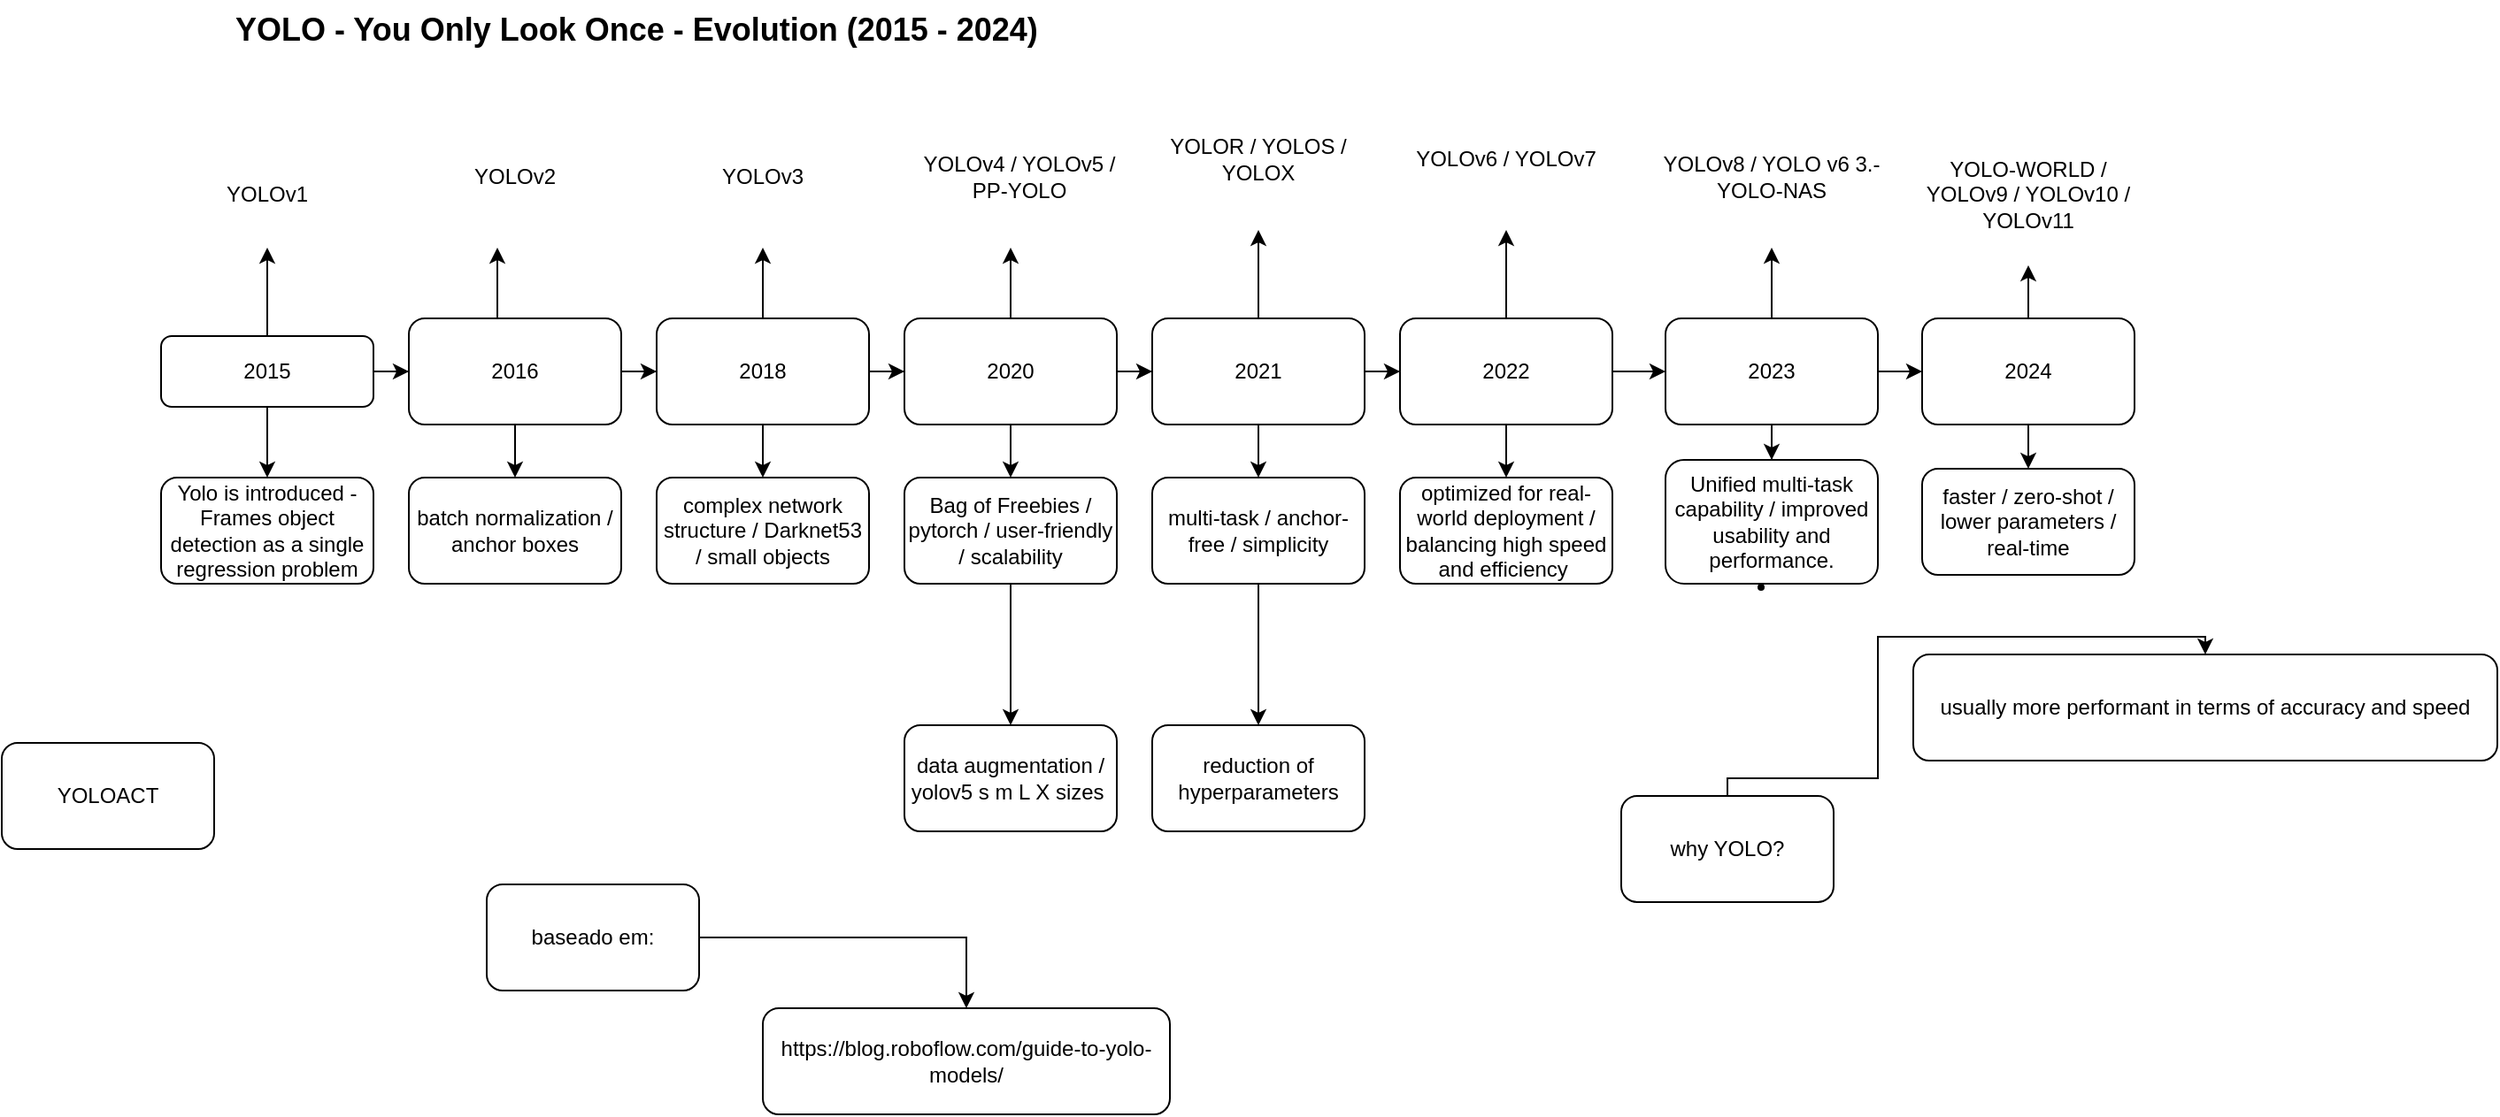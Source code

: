 <mxfile version="26.0.11">
  <diagram id="C5RBs43oDa-KdzZeNtuy" name="Page-1">
    <mxGraphModel dx="1167" dy="580" grid="1" gridSize="10" guides="1" tooltips="1" connect="1" arrows="1" fold="1" page="1" pageScale="1" pageWidth="827" pageHeight="1169" math="0" shadow="0">
      <root>
        <mxCell id="WIyWlLk6GJQsqaUBKTNV-0" />
        <mxCell id="WIyWlLk6GJQsqaUBKTNV-1" parent="WIyWlLk6GJQsqaUBKTNV-0" />
        <mxCell id="yB20yfuOQQZ5xXvPcAFa-4" value="" style="edgeStyle=orthogonalEdgeStyle;rounded=0;orthogonalLoop=1;jettySize=auto;html=1;" parent="WIyWlLk6GJQsqaUBKTNV-1" source="WIyWlLk6GJQsqaUBKTNV-3" target="yB20yfuOQQZ5xXvPcAFa-3" edge="1">
          <mxGeometry relative="1" as="geometry" />
        </mxCell>
        <mxCell id="eEbgqtng7Bv9wvGYlgRx-22" value="" style="edgeStyle=orthogonalEdgeStyle;rounded=0;orthogonalLoop=1;jettySize=auto;html=1;" edge="1" parent="WIyWlLk6GJQsqaUBKTNV-1" source="WIyWlLk6GJQsqaUBKTNV-3" target="yB20yfuOQQZ5xXvPcAFa-5">
          <mxGeometry relative="1" as="geometry" />
        </mxCell>
        <mxCell id="eEbgqtng7Bv9wvGYlgRx-32" value="" style="edgeStyle=orthogonalEdgeStyle;rounded=0;orthogonalLoop=1;jettySize=auto;html=1;" edge="1" parent="WIyWlLk6GJQsqaUBKTNV-1" source="WIyWlLk6GJQsqaUBKTNV-3" target="eEbgqtng7Bv9wvGYlgRx-31">
          <mxGeometry relative="1" as="geometry" />
        </mxCell>
        <mxCell id="WIyWlLk6GJQsqaUBKTNV-3" value="2015" style="rounded=1;whiteSpace=wrap;html=1;fontSize=12;glass=0;strokeWidth=1;shadow=0;" parent="WIyWlLk6GJQsqaUBKTNV-1" vertex="1">
          <mxGeometry x="170" y="220" width="120" height="40" as="geometry" />
        </mxCell>
        <mxCell id="yB20yfuOQQZ5xXvPcAFa-0" value="&lt;b&gt;&lt;font style=&quot;font-size: 18px;&quot;&gt;YOLO - You Only Look Once - Evolution (2015 - 2024)&lt;/font&gt;&lt;/b&gt;" style="text;html=1;whiteSpace=wrap;overflow=hidden;rounded=0;" parent="WIyWlLk6GJQsqaUBKTNV-1" vertex="1">
          <mxGeometry x="210" y="30" width="490" height="40" as="geometry" />
        </mxCell>
        <mxCell id="yB20yfuOQQZ5xXvPcAFa-1" value="YOLOACT" style="rounded=1;whiteSpace=wrap;html=1;" parent="WIyWlLk6GJQsqaUBKTNV-1" vertex="1">
          <mxGeometry x="80" y="450" width="120" height="60" as="geometry" />
        </mxCell>
        <mxCell id="eEbgqtng7Bv9wvGYlgRx-30" value="" style="edgeStyle=orthogonalEdgeStyle;rounded=0;orthogonalLoop=1;jettySize=auto;html=1;" edge="1" parent="WIyWlLk6GJQsqaUBKTNV-1" source="yB20yfuOQQZ5xXvPcAFa-2" target="eEbgqtng7Bv9wvGYlgRx-29">
          <mxGeometry relative="1" as="geometry" />
        </mxCell>
        <mxCell id="yB20yfuOQQZ5xXvPcAFa-2" value="baseado em:" style="rounded=1;whiteSpace=wrap;html=1;" parent="WIyWlLk6GJQsqaUBKTNV-1" vertex="1">
          <mxGeometry x="354" y="530" width="120" height="60" as="geometry" />
        </mxCell>
        <mxCell id="yB20yfuOQQZ5xXvPcAFa-3" value="YOLOv1" style="whiteSpace=wrap;html=1;rounded=1;glass=0;strokeWidth=1;shadow=0;fillColor=default;strokeColor=none;" parent="WIyWlLk6GJQsqaUBKTNV-1" vertex="1">
          <mxGeometry x="170" y="110" width="120" height="60" as="geometry" />
        </mxCell>
        <mxCell id="yB20yfuOQQZ5xXvPcAFa-8" value="" style="edgeStyle=orthogonalEdgeStyle;rounded=0;orthogonalLoop=1;jettySize=auto;html=1;" parent="WIyWlLk6GJQsqaUBKTNV-1" source="yB20yfuOQQZ5xXvPcAFa-5" target="yB20yfuOQQZ5xXvPcAFa-7" edge="1">
          <mxGeometry relative="1" as="geometry">
            <Array as="points">
              <mxPoint x="360" y="180" />
              <mxPoint x="360" y="180" />
            </Array>
          </mxGeometry>
        </mxCell>
        <mxCell id="eEbgqtng7Bv9wvGYlgRx-23" value="" style="edgeStyle=orthogonalEdgeStyle;rounded=0;orthogonalLoop=1;jettySize=auto;html=1;" edge="1" parent="WIyWlLk6GJQsqaUBKTNV-1" source="yB20yfuOQQZ5xXvPcAFa-5" target="yB20yfuOQQZ5xXvPcAFa-9">
          <mxGeometry relative="1" as="geometry" />
        </mxCell>
        <mxCell id="eEbgqtng7Bv9wvGYlgRx-34" value="" style="edgeStyle=orthogonalEdgeStyle;rounded=0;orthogonalLoop=1;jettySize=auto;html=1;" edge="1" parent="WIyWlLk6GJQsqaUBKTNV-1" source="yB20yfuOQQZ5xXvPcAFa-5" target="eEbgqtng7Bv9wvGYlgRx-33">
          <mxGeometry relative="1" as="geometry" />
        </mxCell>
        <mxCell id="yB20yfuOQQZ5xXvPcAFa-5" value="2016" style="whiteSpace=wrap;html=1;rounded=1;glass=0;strokeWidth=1;shadow=0;" parent="WIyWlLk6GJQsqaUBKTNV-1" vertex="1">
          <mxGeometry x="310" y="210" width="120" height="60" as="geometry" />
        </mxCell>
        <mxCell id="yB20yfuOQQZ5xXvPcAFa-7" value="YOLOv2" style="whiteSpace=wrap;html=1;rounded=1;glass=0;strokeWidth=1;shadow=0;strokeColor=none;" parent="WIyWlLk6GJQsqaUBKTNV-1" vertex="1">
          <mxGeometry x="310" y="90" width="120" height="80" as="geometry" />
        </mxCell>
        <mxCell id="yB20yfuOQQZ5xXvPcAFa-12" value="" style="edgeStyle=orthogonalEdgeStyle;rounded=0;orthogonalLoop=1;jettySize=auto;html=1;" parent="WIyWlLk6GJQsqaUBKTNV-1" source="yB20yfuOQQZ5xXvPcAFa-9" target="yB20yfuOQQZ5xXvPcAFa-11" edge="1">
          <mxGeometry relative="1" as="geometry">
            <Array as="points">
              <mxPoint x="540" y="110" />
            </Array>
          </mxGeometry>
        </mxCell>
        <mxCell id="eEbgqtng7Bv9wvGYlgRx-24" value="" style="edgeStyle=orthogonalEdgeStyle;rounded=0;orthogonalLoop=1;jettySize=auto;html=1;" edge="1" parent="WIyWlLk6GJQsqaUBKTNV-1" source="yB20yfuOQQZ5xXvPcAFa-9" target="eEbgqtng7Bv9wvGYlgRx-2">
          <mxGeometry relative="1" as="geometry" />
        </mxCell>
        <mxCell id="eEbgqtng7Bv9wvGYlgRx-36" value="" style="edgeStyle=orthogonalEdgeStyle;rounded=0;orthogonalLoop=1;jettySize=auto;html=1;" edge="1" parent="WIyWlLk6GJQsqaUBKTNV-1" source="yB20yfuOQQZ5xXvPcAFa-9" target="eEbgqtng7Bv9wvGYlgRx-35">
          <mxGeometry relative="1" as="geometry" />
        </mxCell>
        <mxCell id="yB20yfuOQQZ5xXvPcAFa-9" value="2018" style="whiteSpace=wrap;html=1;rounded=1;glass=0;strokeWidth=1;shadow=0;" parent="WIyWlLk6GJQsqaUBKTNV-1" vertex="1">
          <mxGeometry x="450" y="210" width="120" height="60" as="geometry" />
        </mxCell>
        <mxCell id="yB20yfuOQQZ5xXvPcAFa-11" value="YOLOv3" style="whiteSpace=wrap;html=1;rounded=1;glass=0;strokeWidth=1;shadow=0;strokeColor=none;" parent="WIyWlLk6GJQsqaUBKTNV-1" vertex="1">
          <mxGeometry x="445" y="90" width="130" height="80" as="geometry" />
        </mxCell>
        <mxCell id="eEbgqtng7Bv9wvGYlgRx-1" value="" style="edgeStyle=orthogonalEdgeStyle;rounded=0;orthogonalLoop=1;jettySize=auto;html=1;" edge="1" parent="WIyWlLk6GJQsqaUBKTNV-1" source="eEbgqtng7Bv9wvGYlgRx-2" target="eEbgqtng7Bv9wvGYlgRx-3">
          <mxGeometry relative="1" as="geometry">
            <Array as="points">
              <mxPoint x="680" y="110" />
            </Array>
          </mxGeometry>
        </mxCell>
        <mxCell id="eEbgqtng7Bv9wvGYlgRx-25" value="" style="edgeStyle=orthogonalEdgeStyle;rounded=0;orthogonalLoop=1;jettySize=auto;html=1;" edge="1" parent="WIyWlLk6GJQsqaUBKTNV-1" source="eEbgqtng7Bv9wvGYlgRx-2" target="eEbgqtng7Bv9wvGYlgRx-6">
          <mxGeometry relative="1" as="geometry" />
        </mxCell>
        <mxCell id="eEbgqtng7Bv9wvGYlgRx-41" value="" style="edgeStyle=orthogonalEdgeStyle;rounded=0;orthogonalLoop=1;jettySize=auto;html=1;" edge="1" parent="WIyWlLk6GJQsqaUBKTNV-1" source="eEbgqtng7Bv9wvGYlgRx-2" target="eEbgqtng7Bv9wvGYlgRx-40">
          <mxGeometry relative="1" as="geometry" />
        </mxCell>
        <mxCell id="eEbgqtng7Bv9wvGYlgRx-2" value="2020" style="whiteSpace=wrap;html=1;rounded=1;glass=0;strokeWidth=1;shadow=0;" vertex="1" parent="WIyWlLk6GJQsqaUBKTNV-1">
          <mxGeometry x="590" y="210" width="120" height="60" as="geometry" />
        </mxCell>
        <mxCell id="eEbgqtng7Bv9wvGYlgRx-3" value="YOLOv4 / YOLOv5 / PP-YOLO" style="whiteSpace=wrap;html=1;rounded=1;glass=0;strokeWidth=1;shadow=0;strokeColor=none;" vertex="1" parent="WIyWlLk6GJQsqaUBKTNV-1">
          <mxGeometry x="590" y="90" width="130" height="80" as="geometry" />
        </mxCell>
        <mxCell id="eEbgqtng7Bv9wvGYlgRx-5" value="" style="edgeStyle=orthogonalEdgeStyle;rounded=0;orthogonalLoop=1;jettySize=auto;html=1;" edge="1" parent="WIyWlLk6GJQsqaUBKTNV-1" source="eEbgqtng7Bv9wvGYlgRx-6" target="eEbgqtng7Bv9wvGYlgRx-7">
          <mxGeometry relative="1" as="geometry">
            <Array as="points">
              <mxPoint x="840" y="110" />
            </Array>
          </mxGeometry>
        </mxCell>
        <mxCell id="eEbgqtng7Bv9wvGYlgRx-26" value="" style="edgeStyle=orthogonalEdgeStyle;rounded=0;orthogonalLoop=1;jettySize=auto;html=1;" edge="1" parent="WIyWlLk6GJQsqaUBKTNV-1" source="eEbgqtng7Bv9wvGYlgRx-6" target="eEbgqtng7Bv9wvGYlgRx-10">
          <mxGeometry relative="1" as="geometry" />
        </mxCell>
        <mxCell id="eEbgqtng7Bv9wvGYlgRx-43" value="" style="edgeStyle=orthogonalEdgeStyle;rounded=0;orthogonalLoop=1;jettySize=auto;html=1;" edge="1" parent="WIyWlLk6GJQsqaUBKTNV-1" source="eEbgqtng7Bv9wvGYlgRx-6" target="eEbgqtng7Bv9wvGYlgRx-42">
          <mxGeometry relative="1" as="geometry" />
        </mxCell>
        <mxCell id="eEbgqtng7Bv9wvGYlgRx-6" value="2021" style="whiteSpace=wrap;html=1;rounded=1;glass=0;strokeWidth=1;shadow=0;" vertex="1" parent="WIyWlLk6GJQsqaUBKTNV-1">
          <mxGeometry x="730" y="210" width="120" height="60" as="geometry" />
        </mxCell>
        <mxCell id="eEbgqtng7Bv9wvGYlgRx-7" value="YOLOR / YOLOS / YOLOX" style="whiteSpace=wrap;html=1;rounded=1;glass=0;strokeWidth=1;shadow=0;strokeColor=none;" vertex="1" parent="WIyWlLk6GJQsqaUBKTNV-1">
          <mxGeometry x="725" y="80" width="130" height="80" as="geometry" />
        </mxCell>
        <mxCell id="eEbgqtng7Bv9wvGYlgRx-9" value="" style="edgeStyle=orthogonalEdgeStyle;rounded=0;orthogonalLoop=1;jettySize=auto;html=1;" edge="1" parent="WIyWlLk6GJQsqaUBKTNV-1" source="eEbgqtng7Bv9wvGYlgRx-10" target="eEbgqtng7Bv9wvGYlgRx-11">
          <mxGeometry relative="1" as="geometry" />
        </mxCell>
        <mxCell id="eEbgqtng7Bv9wvGYlgRx-27" value="" style="edgeStyle=orthogonalEdgeStyle;rounded=0;orthogonalLoop=1;jettySize=auto;html=1;" edge="1" parent="WIyWlLk6GJQsqaUBKTNV-1" source="eEbgqtng7Bv9wvGYlgRx-10" target="eEbgqtng7Bv9wvGYlgRx-14">
          <mxGeometry relative="1" as="geometry" />
        </mxCell>
        <mxCell id="eEbgqtng7Bv9wvGYlgRx-52" value="" style="edgeStyle=orthogonalEdgeStyle;rounded=0;orthogonalLoop=1;jettySize=auto;html=1;" edge="1" parent="WIyWlLk6GJQsqaUBKTNV-1" source="eEbgqtng7Bv9wvGYlgRx-10" target="eEbgqtng7Bv9wvGYlgRx-51">
          <mxGeometry relative="1" as="geometry" />
        </mxCell>
        <mxCell id="eEbgqtng7Bv9wvGYlgRx-10" value="2022" style="whiteSpace=wrap;html=1;rounded=1;glass=0;strokeWidth=1;shadow=0;" vertex="1" parent="WIyWlLk6GJQsqaUBKTNV-1">
          <mxGeometry x="870" y="210" width="120" height="60" as="geometry" />
        </mxCell>
        <mxCell id="eEbgqtng7Bv9wvGYlgRx-11" value="YOLOv6 / YOLOv7" style="whiteSpace=wrap;html=1;rounded=1;glass=0;strokeWidth=1;shadow=0;strokeColor=none;" vertex="1" parent="WIyWlLk6GJQsqaUBKTNV-1">
          <mxGeometry x="865" y="80" width="130" height="80" as="geometry" />
        </mxCell>
        <mxCell id="eEbgqtng7Bv9wvGYlgRx-13" value="" style="edgeStyle=orthogonalEdgeStyle;rounded=0;orthogonalLoop=1;jettySize=auto;html=1;" edge="1" parent="WIyWlLk6GJQsqaUBKTNV-1" source="eEbgqtng7Bv9wvGYlgRx-14" target="eEbgqtng7Bv9wvGYlgRx-15">
          <mxGeometry relative="1" as="geometry" />
        </mxCell>
        <mxCell id="eEbgqtng7Bv9wvGYlgRx-28" value="" style="edgeStyle=orthogonalEdgeStyle;rounded=0;orthogonalLoop=1;jettySize=auto;html=1;" edge="1" parent="WIyWlLk6GJQsqaUBKTNV-1" source="eEbgqtng7Bv9wvGYlgRx-14" target="eEbgqtng7Bv9wvGYlgRx-18">
          <mxGeometry relative="1" as="geometry" />
        </mxCell>
        <mxCell id="eEbgqtng7Bv9wvGYlgRx-49" value="" style="edgeStyle=orthogonalEdgeStyle;rounded=0;orthogonalLoop=1;jettySize=auto;html=1;" edge="1" parent="WIyWlLk6GJQsqaUBKTNV-1" source="eEbgqtng7Bv9wvGYlgRx-14" target="eEbgqtng7Bv9wvGYlgRx-48">
          <mxGeometry relative="1" as="geometry" />
        </mxCell>
        <mxCell id="eEbgqtng7Bv9wvGYlgRx-14" value="2023" style="whiteSpace=wrap;html=1;rounded=1;glass=0;strokeWidth=1;shadow=0;" vertex="1" parent="WIyWlLk6GJQsqaUBKTNV-1">
          <mxGeometry x="1020" y="210" width="120" height="60" as="geometry" />
        </mxCell>
        <mxCell id="eEbgqtng7Bv9wvGYlgRx-15" value="YOLOv8 / YOLO v6 3.-YOLO-NAS" style="whiteSpace=wrap;html=1;rounded=1;glass=0;strokeWidth=1;shadow=0;strokeColor=none;" vertex="1" parent="WIyWlLk6GJQsqaUBKTNV-1">
          <mxGeometry x="1015" y="90" width="130" height="80" as="geometry" />
        </mxCell>
        <mxCell id="eEbgqtng7Bv9wvGYlgRx-17" value="" style="edgeStyle=orthogonalEdgeStyle;rounded=0;orthogonalLoop=1;jettySize=auto;html=1;" edge="1" parent="WIyWlLk6GJQsqaUBKTNV-1" source="eEbgqtng7Bv9wvGYlgRx-18" target="eEbgqtng7Bv9wvGYlgRx-19">
          <mxGeometry relative="1" as="geometry" />
        </mxCell>
        <mxCell id="eEbgqtng7Bv9wvGYlgRx-54" value="" style="edgeStyle=orthogonalEdgeStyle;rounded=0;orthogonalLoop=1;jettySize=auto;html=1;" edge="1" parent="WIyWlLk6GJQsqaUBKTNV-1" source="eEbgqtng7Bv9wvGYlgRx-18" target="eEbgqtng7Bv9wvGYlgRx-53">
          <mxGeometry relative="1" as="geometry" />
        </mxCell>
        <mxCell id="eEbgqtng7Bv9wvGYlgRx-18" value="2024" style="whiteSpace=wrap;html=1;rounded=1;glass=0;strokeWidth=1;shadow=0;" vertex="1" parent="WIyWlLk6GJQsqaUBKTNV-1">
          <mxGeometry x="1165" y="210" width="120" height="60" as="geometry" />
        </mxCell>
        <mxCell id="eEbgqtng7Bv9wvGYlgRx-19" value="YOLO-WORLD / YOLOv9 / YOLOv10 / YOLOv11" style="whiteSpace=wrap;html=1;rounded=1;glass=0;strokeWidth=1;shadow=0;strokeColor=none;" vertex="1" parent="WIyWlLk6GJQsqaUBKTNV-1">
          <mxGeometry x="1160" y="100" width="130" height="80" as="geometry" />
        </mxCell>
        <UserObject label="https://blog.roboflow.com/guide-to-yolo-models/" link="https://blog.roboflow.com/guide-to-yolo-models/" id="eEbgqtng7Bv9wvGYlgRx-29">
          <mxCell style="whiteSpace=wrap;html=1;rounded=1;" vertex="1" parent="WIyWlLk6GJQsqaUBKTNV-1">
            <mxGeometry x="510" y="600" width="230" height="60" as="geometry" />
          </mxCell>
        </UserObject>
        <mxCell id="eEbgqtng7Bv9wvGYlgRx-31" value="Yolo is introduced - Frames object detection as a single regression problem" style="whiteSpace=wrap;html=1;rounded=1;glass=0;strokeWidth=1;shadow=0;" vertex="1" parent="WIyWlLk6GJQsqaUBKTNV-1">
          <mxGeometry x="170" y="300" width="120" height="60" as="geometry" />
        </mxCell>
        <mxCell id="eEbgqtng7Bv9wvGYlgRx-33" value="batch normalization / anchor boxes" style="whiteSpace=wrap;html=1;rounded=1;glass=0;strokeWidth=1;shadow=0;" vertex="1" parent="WIyWlLk6GJQsqaUBKTNV-1">
          <mxGeometry x="310" y="300" width="120" height="60" as="geometry" />
        </mxCell>
        <mxCell id="eEbgqtng7Bv9wvGYlgRx-35" value="complex network structure / Darknet53 / small objects" style="whiteSpace=wrap;html=1;rounded=1;glass=0;strokeWidth=1;shadow=0;" vertex="1" parent="WIyWlLk6GJQsqaUBKTNV-1">
          <mxGeometry x="450" y="300" width="120" height="60" as="geometry" />
        </mxCell>
        <mxCell id="eEbgqtng7Bv9wvGYlgRx-39" value="" style="edgeStyle=orthogonalEdgeStyle;rounded=0;orthogonalLoop=1;jettySize=auto;html=1;" edge="1" parent="WIyWlLk6GJQsqaUBKTNV-1" source="eEbgqtng7Bv9wvGYlgRx-37" target="eEbgqtng7Bv9wvGYlgRx-38">
          <mxGeometry relative="1" as="geometry">
            <Array as="points">
              <mxPoint x="1140" y="470" />
              <mxPoint x="1140" y="390" />
            </Array>
          </mxGeometry>
        </mxCell>
        <mxCell id="eEbgqtng7Bv9wvGYlgRx-37" value="why YOLO?" style="rounded=1;whiteSpace=wrap;html=1;" vertex="1" parent="WIyWlLk6GJQsqaUBKTNV-1">
          <mxGeometry x="995" y="480" width="120" height="60" as="geometry" />
        </mxCell>
        <mxCell id="eEbgqtng7Bv9wvGYlgRx-38" value="usually more performant in terms of accuracy and speed" style="whiteSpace=wrap;html=1;rounded=1;" vertex="1" parent="WIyWlLk6GJQsqaUBKTNV-1">
          <mxGeometry x="1160" y="400" width="330" height="60" as="geometry" />
        </mxCell>
        <mxCell id="eEbgqtng7Bv9wvGYlgRx-45" value="" style="edgeStyle=orthogonalEdgeStyle;rounded=0;orthogonalLoop=1;jettySize=auto;html=1;" edge="1" parent="WIyWlLk6GJQsqaUBKTNV-1" source="eEbgqtng7Bv9wvGYlgRx-40" target="eEbgqtng7Bv9wvGYlgRx-44">
          <mxGeometry relative="1" as="geometry" />
        </mxCell>
        <mxCell id="eEbgqtng7Bv9wvGYlgRx-40" value="Bag of Freebies / pytorch / user-friendly / scalability" style="whiteSpace=wrap;html=1;rounded=1;glass=0;strokeWidth=1;shadow=0;" vertex="1" parent="WIyWlLk6GJQsqaUBKTNV-1">
          <mxGeometry x="590" y="300" width="120" height="60" as="geometry" />
        </mxCell>
        <mxCell id="eEbgqtng7Bv9wvGYlgRx-47" value="" style="edgeStyle=orthogonalEdgeStyle;rounded=0;orthogonalLoop=1;jettySize=auto;html=1;" edge="1" parent="WIyWlLk6GJQsqaUBKTNV-1" source="eEbgqtng7Bv9wvGYlgRx-42" target="eEbgqtng7Bv9wvGYlgRx-46">
          <mxGeometry relative="1" as="geometry" />
        </mxCell>
        <mxCell id="eEbgqtng7Bv9wvGYlgRx-42" value="multi-task / anchor-free / simplicity" style="whiteSpace=wrap;html=1;rounded=1;glass=0;strokeWidth=1;shadow=0;" vertex="1" parent="WIyWlLk6GJQsqaUBKTNV-1">
          <mxGeometry x="730" y="300" width="120" height="60" as="geometry" />
        </mxCell>
        <mxCell id="eEbgqtng7Bv9wvGYlgRx-44" value="data augmentation / yolov5 s m L X sizes&amp;nbsp;" style="whiteSpace=wrap;html=1;rounded=1;glass=0;strokeWidth=1;shadow=0;" vertex="1" parent="WIyWlLk6GJQsqaUBKTNV-1">
          <mxGeometry x="590" y="440" width="120" height="60" as="geometry" />
        </mxCell>
        <mxCell id="eEbgqtng7Bv9wvGYlgRx-46" value="reduction of hyperparameters" style="whiteSpace=wrap;html=1;rounded=1;glass=0;strokeWidth=1;shadow=0;" vertex="1" parent="WIyWlLk6GJQsqaUBKTNV-1">
          <mxGeometry x="730" y="440" width="120" height="60" as="geometry" />
        </mxCell>
        <mxCell id="eEbgqtng7Bv9wvGYlgRx-48" value="&lt;br&gt;Unified multi-task capability /&amp;nbsp;&lt;span style=&quot;background-color: transparent; color: light-dark(rgb(0, 0, 0), rgb(255, 255, 255));&quot;&gt;improved usability and performance.&lt;/span&gt;&lt;li data-end=&quot;2645&quot; data-start=&quot;2259&quot;&gt;&lt;/li&gt;" style="whiteSpace=wrap;html=1;rounded=1;glass=0;strokeWidth=1;shadow=0;" vertex="1" parent="WIyWlLk6GJQsqaUBKTNV-1">
          <mxGeometry x="1020" y="290" width="120" height="70" as="geometry" />
        </mxCell>
        <mxCell id="eEbgqtng7Bv9wvGYlgRx-51" value="optimized for real-world deployment / balancing high speed and efficiency&amp;nbsp;" style="whiteSpace=wrap;html=1;rounded=1;glass=0;strokeWidth=1;shadow=0;" vertex="1" parent="WIyWlLk6GJQsqaUBKTNV-1">
          <mxGeometry x="870" y="300" width="120" height="60" as="geometry" />
        </mxCell>
        <mxCell id="eEbgqtng7Bv9wvGYlgRx-53" value="faster / zero-shot / lower parameters / real-time" style="whiteSpace=wrap;html=1;rounded=1;glass=0;strokeWidth=1;shadow=0;" vertex="1" parent="WIyWlLk6GJQsqaUBKTNV-1">
          <mxGeometry x="1165" y="295" width="120" height="60" as="geometry" />
        </mxCell>
      </root>
    </mxGraphModel>
  </diagram>
</mxfile>
